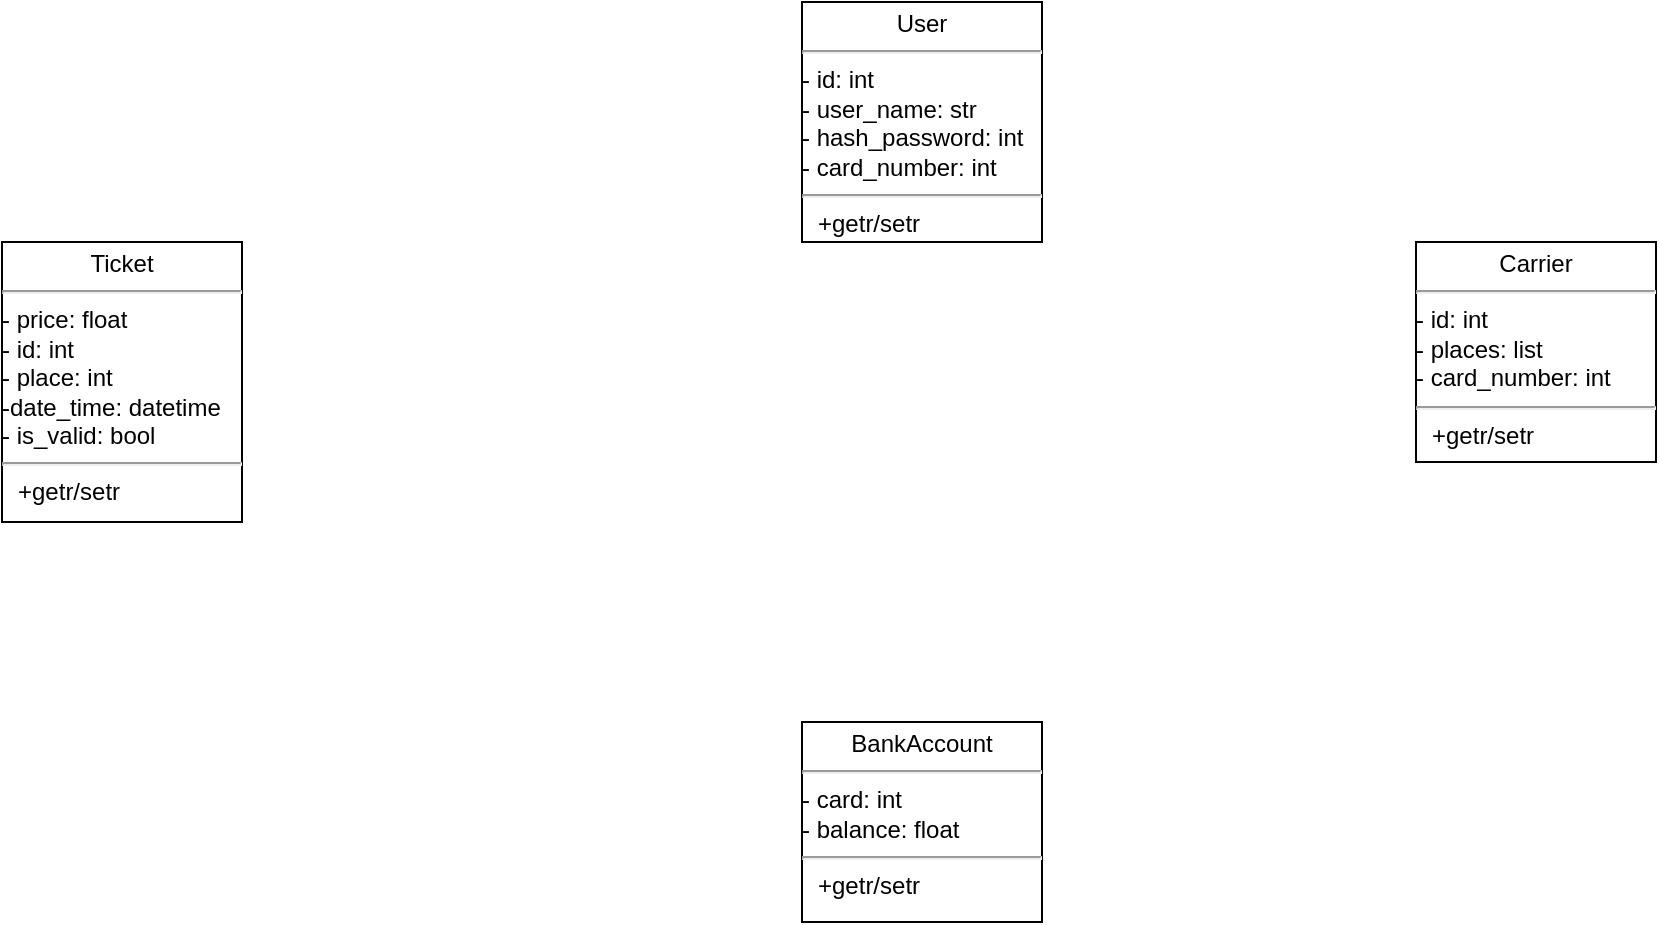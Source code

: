 <mxfile>
    <diagram id="U6mxPA4u_fu3pClSX2C-" name="Страница 1">
        <mxGraphModel dx="1155" dy="592" grid="1" gridSize="10" guides="1" tooltips="1" connect="1" arrows="1" fold="1" page="1" pageScale="1" pageWidth="827" pageHeight="1169" math="0" shadow="0">
            <root>
                <mxCell id="0"/>
                <mxCell id="1" parent="0"/>
                <mxCell id="7" value="&lt;p style=&quot;margin: 4px 0px 0px;&quot;&gt;User&lt;/p&gt;&lt;hr style=&quot;text-align: left;&quot;&gt;&lt;p style=&quot;font-size: 10px; margin: 0px;&quot;&gt;&lt;/p&gt;&lt;p style=&quot;text-align: left; font-size: 10px; margin: 0px;&quot;&gt;&lt;span style=&quot;background-color: initial; font-size: 12px;&quot;&gt;- id: int&lt;/span&gt;&lt;br&gt;&lt;/p&gt;&lt;p style=&quot;text-align: left; font-size: 10px; margin: 0px;&quot;&gt;&lt;span style=&quot;background-color: initial; font-size: 12px;&quot;&gt;- user_name: str&lt;/span&gt;&lt;/p&gt;&lt;p style=&quot;text-align: left; font-size: 10px; margin: 0px;&quot;&gt;&lt;span style=&quot;background-color: initial; font-size: 12px;&quot;&gt;- hash_password: int&lt;/span&gt;&lt;/p&gt;&lt;p style=&quot;text-align: left; font-size: 10px; margin: 0px;&quot;&gt;&lt;span style=&quot;background-color: initial; font-size: 12px;&quot;&gt;- card_number: int&lt;/span&gt;&lt;/p&gt;&lt;hr&gt;&lt;p style=&quot;text-align: left; margin: 0px 0px 0px 8px;&quot;&gt;+getr/setr&lt;/p&gt;" style="shape=rect;html=1;overflow=fill;whiteSpace=wrap;" vertex="1" parent="1">
                    <mxGeometry x="400" y="40" width="120" height="120" as="geometry"/>
                </mxCell>
                <mxCell id="8" value="&lt;p style=&quot;margin: 4px 0px 0px;&quot;&gt;Ticket&lt;/p&gt;&lt;hr style=&quot;text-align: left;&quot;&gt;&lt;p style=&quot;font-size: 10px; margin: 0px;&quot;&gt;&lt;/p&gt;&lt;p style=&quot;text-align: left; margin: 0px;&quot;&gt;- price: float&lt;/p&gt;&lt;p style=&quot;text-align: left; margin: 0px;&quot;&gt;- id: int&lt;/p&gt;&lt;p style=&quot;text-align: left; margin: 0px;&quot;&gt;- place: int&lt;/p&gt;&lt;p style=&quot;text-align: left; margin: 0px;&quot;&gt;-date_time: datetime&lt;/p&gt;&lt;p style=&quot;text-align: left; margin: 0px;&quot;&gt;- is_valid: bool&lt;/p&gt;&lt;hr&gt;&lt;p style=&quot;text-align: left; margin: 0px 0px 0px 8px;&quot;&gt;+getr/setr&lt;/p&gt;" style="shape=rect;html=1;overflow=fill;whiteSpace=wrap;" vertex="1" parent="1">
                    <mxGeometry y="160" width="120" height="140" as="geometry"/>
                </mxCell>
                <mxCell id="9" value="&lt;p style=&quot;margin: 4px 0px 0px;&quot;&gt;BankAccount&lt;/p&gt;&lt;hr style=&quot;text-align: left;&quot;&gt;&lt;p style=&quot;font-size: 10px; margin: 0px;&quot;&gt;&lt;/p&gt;&lt;p style=&quot;text-align: left; font-size: 10px; margin: 0px;&quot;&gt;&lt;span style=&quot;background-color: initial; font-size: 12px;&quot;&gt;- card: int&lt;/span&gt;&lt;br&gt;&lt;/p&gt;&lt;p style=&quot;text-align: left; font-size: 10px; margin: 0px;&quot;&gt;&lt;span style=&quot;background-color: initial; font-size: 12px;&quot;&gt;- balance: float&lt;br&gt;&lt;/span&gt;&lt;/p&gt;&lt;hr&gt;&lt;p style=&quot;text-align: left; margin: 0px 0px 0px 8px;&quot;&gt;+getr/setr&lt;/p&gt;" style="shape=rect;html=1;overflow=fill;whiteSpace=wrap;" vertex="1" parent="1">
                    <mxGeometry x="400" y="400" width="120" height="100" as="geometry"/>
                </mxCell>
                <mxCell id="10" value="&lt;p style=&quot;margin: 4px 0px 0px;&quot;&gt;Carrier&lt;/p&gt;&lt;hr style=&quot;text-align: left;&quot;&gt;&lt;p style=&quot;font-size: 10px; margin: 0px;&quot;&gt;&lt;/p&gt;&lt;p style=&quot;text-align: left; font-size: 10px; margin: 0px;&quot;&gt;&lt;span style=&quot;background-color: initial; font-size: 12px;&quot;&gt;- id: int&lt;/span&gt;&lt;/p&gt;&lt;p style=&quot;text-align: left; margin: 0px;&quot;&gt;- places: list&lt;/p&gt;&lt;p style=&quot;text-align: left; font-size: 10px; margin: 0px;&quot;&gt;&lt;span style=&quot;background-color: initial; font-size: 12px;&quot;&gt;- card_number: int&lt;br&gt;&lt;/span&gt;&lt;/p&gt;&lt;hr&gt;&lt;p style=&quot;text-align: left; margin: 0px 0px 0px 8px;&quot;&gt;+getr/setr&lt;/p&gt;" style="shape=rect;html=1;overflow=fill;whiteSpace=wrap;" vertex="1" parent="1">
                    <mxGeometry x="707" y="160" width="120" height="110" as="geometry"/>
                </mxCell>
            </root>
        </mxGraphModel>
    </diagram>
</mxfile>